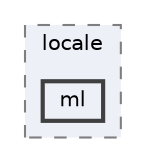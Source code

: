 digraph "C:/Users/LukeMabie/documents/Development/Password_Saver_Using_Django-master/venv/Lib/site-packages/django/conf/locale/ml"
{
 // LATEX_PDF_SIZE
  bgcolor="transparent";
  edge [fontname=Helvetica,fontsize=10,labelfontname=Helvetica,labelfontsize=10];
  node [fontname=Helvetica,fontsize=10,shape=box,height=0.2,width=0.4];
  compound=true
  subgraph clusterdir_6ae4708f427b9ff73e5313b131df1071 {
    graph [ bgcolor="#edf0f7", pencolor="grey50", label="locale", fontname=Helvetica,fontsize=10 style="filled,dashed", URL="dir_6ae4708f427b9ff73e5313b131df1071.html",tooltip=""]
  dir_1c8019099cde599f2268b824c30204ab [label="ml", fillcolor="#edf0f7", color="grey25", style="filled,bold", URL="dir_1c8019099cde599f2268b824c30204ab.html",tooltip=""];
  }
}
